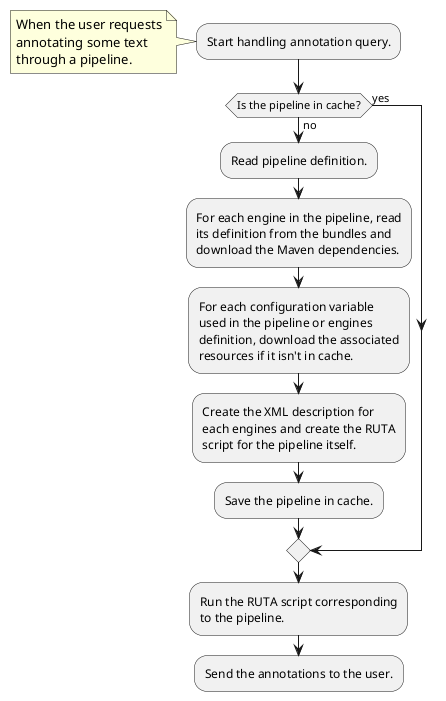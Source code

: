 @startuml

:Start handling annotation query.;
note left
    When the user requests
    annotating some text
    through a pipeline.
end note

if (Is the pipeline in cache?) then (yes)
else (no)
    :Read pipeline definition.;
    :For each engine in the pipeline, read
    its definition from the bundles and
    download the Maven dependencies.;
    :For each configuration variable
    used in the pipeline or engines
    definition, download the associated
    resources if it isn't in cache.;
    :Create the XML description for
    each engines and create the RUTA
    script for the pipeline itself.;
    :Save the pipeline in cache.;
endif

:Run the RUTA script corresponding
to the pipeline.;
:Send the annotations to the user.;

@enduml
